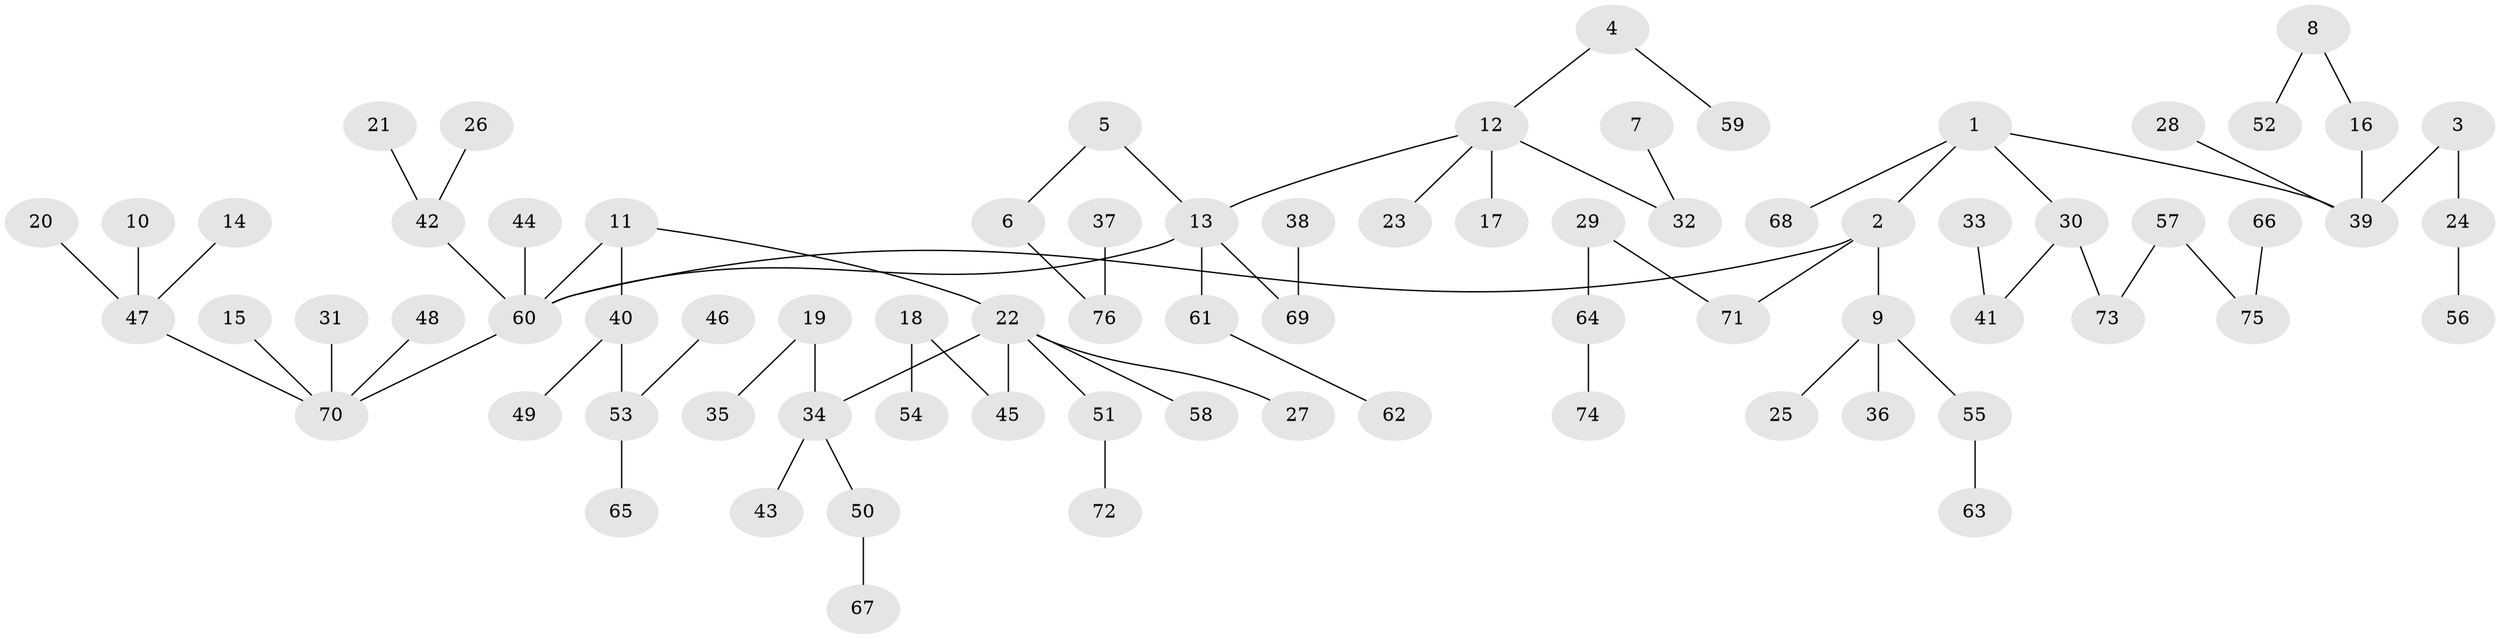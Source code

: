 // original degree distribution, {4: 0.05555555555555555, 7: 0.007936507936507936, 5: 0.03968253968253968, 2: 0.25396825396825395, 6: 0.023809523809523808, 3: 0.11904761904761904, 1: 0.5}
// Generated by graph-tools (version 1.1) at 2025/37/03/04/25 23:37:30]
// undirected, 76 vertices, 75 edges
graph export_dot {
  node [color=gray90,style=filled];
  1;
  2;
  3;
  4;
  5;
  6;
  7;
  8;
  9;
  10;
  11;
  12;
  13;
  14;
  15;
  16;
  17;
  18;
  19;
  20;
  21;
  22;
  23;
  24;
  25;
  26;
  27;
  28;
  29;
  30;
  31;
  32;
  33;
  34;
  35;
  36;
  37;
  38;
  39;
  40;
  41;
  42;
  43;
  44;
  45;
  46;
  47;
  48;
  49;
  50;
  51;
  52;
  53;
  54;
  55;
  56;
  57;
  58;
  59;
  60;
  61;
  62;
  63;
  64;
  65;
  66;
  67;
  68;
  69;
  70;
  71;
  72;
  73;
  74;
  75;
  76;
  1 -- 2 [weight=1.0];
  1 -- 30 [weight=1.0];
  1 -- 39 [weight=1.0];
  1 -- 68 [weight=1.0];
  2 -- 9 [weight=1.0];
  2 -- 60 [weight=1.0];
  2 -- 71 [weight=1.0];
  3 -- 24 [weight=1.0];
  3 -- 39 [weight=1.0];
  4 -- 12 [weight=1.0];
  4 -- 59 [weight=1.0];
  5 -- 6 [weight=1.0];
  5 -- 13 [weight=1.0];
  6 -- 76 [weight=1.0];
  7 -- 32 [weight=1.0];
  8 -- 16 [weight=1.0];
  8 -- 52 [weight=1.0];
  9 -- 25 [weight=1.0];
  9 -- 36 [weight=1.0];
  9 -- 55 [weight=1.0];
  10 -- 47 [weight=1.0];
  11 -- 22 [weight=1.0];
  11 -- 40 [weight=1.0];
  11 -- 60 [weight=1.0];
  12 -- 13 [weight=1.0];
  12 -- 17 [weight=1.0];
  12 -- 23 [weight=1.0];
  12 -- 32 [weight=1.0];
  13 -- 60 [weight=1.0];
  13 -- 61 [weight=1.0];
  13 -- 69 [weight=1.0];
  14 -- 47 [weight=1.0];
  15 -- 70 [weight=1.0];
  16 -- 39 [weight=1.0];
  18 -- 45 [weight=1.0];
  18 -- 54 [weight=1.0];
  19 -- 34 [weight=1.0];
  19 -- 35 [weight=1.0];
  20 -- 47 [weight=1.0];
  21 -- 42 [weight=1.0];
  22 -- 27 [weight=1.0];
  22 -- 34 [weight=1.0];
  22 -- 45 [weight=1.0];
  22 -- 51 [weight=1.0];
  22 -- 58 [weight=1.0];
  24 -- 56 [weight=1.0];
  26 -- 42 [weight=1.0];
  28 -- 39 [weight=1.0];
  29 -- 64 [weight=1.0];
  29 -- 71 [weight=1.0];
  30 -- 41 [weight=1.0];
  30 -- 73 [weight=1.0];
  31 -- 70 [weight=1.0];
  33 -- 41 [weight=1.0];
  34 -- 43 [weight=1.0];
  34 -- 50 [weight=1.0];
  37 -- 76 [weight=1.0];
  38 -- 69 [weight=1.0];
  40 -- 49 [weight=1.0];
  40 -- 53 [weight=1.0];
  42 -- 60 [weight=1.0];
  44 -- 60 [weight=1.0];
  46 -- 53 [weight=1.0];
  47 -- 70 [weight=1.0];
  48 -- 70 [weight=1.0];
  50 -- 67 [weight=1.0];
  51 -- 72 [weight=1.0];
  53 -- 65 [weight=1.0];
  55 -- 63 [weight=1.0];
  57 -- 73 [weight=1.0];
  57 -- 75 [weight=1.0];
  60 -- 70 [weight=1.0];
  61 -- 62 [weight=1.0];
  64 -- 74 [weight=1.0];
  66 -- 75 [weight=1.0];
}
